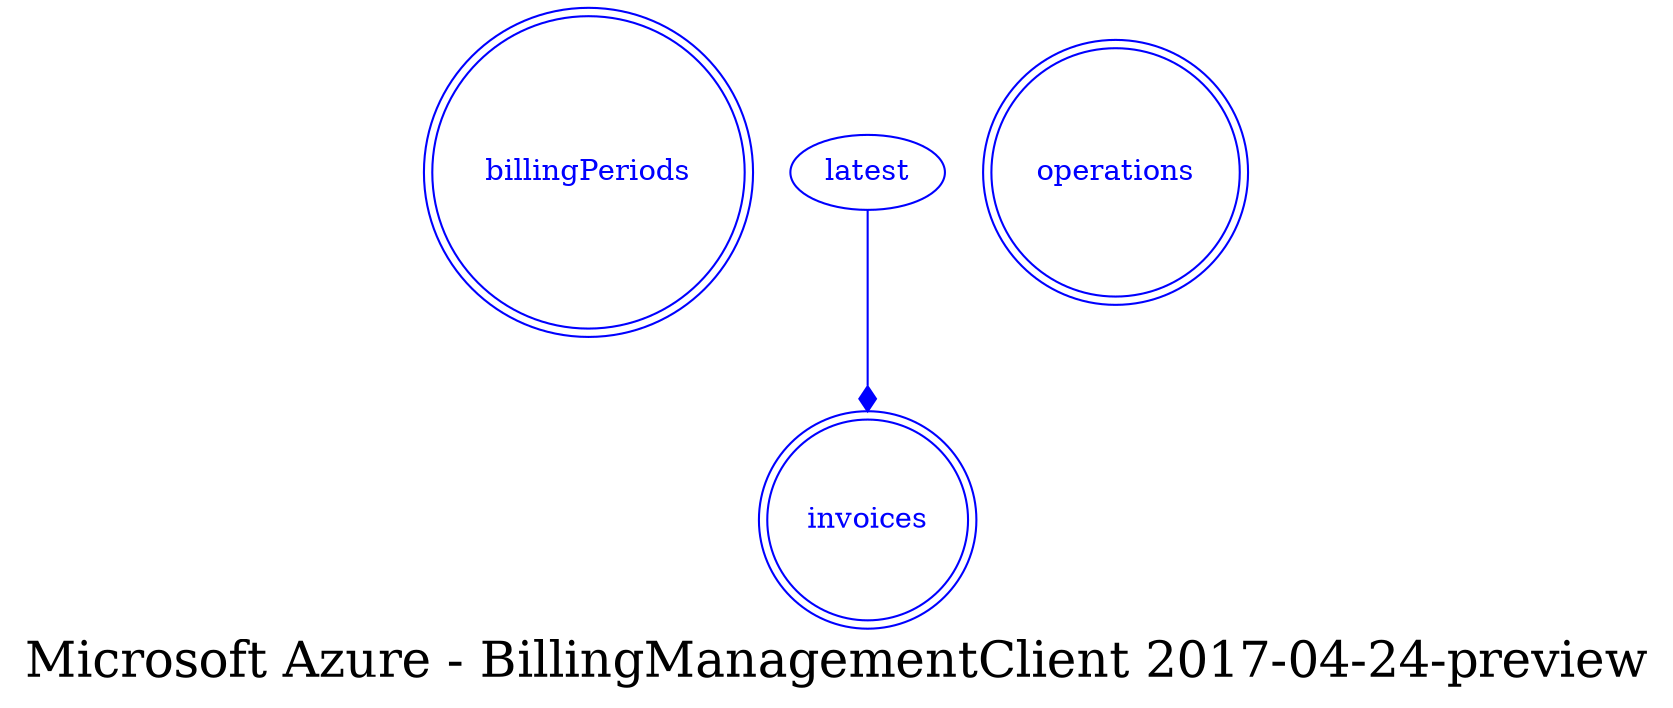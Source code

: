 digraph LexiconGraph {
graph[label="Microsoft Azure - BillingManagementClient 2017-04-24-preview", fontsize=24]
splines=true
"billingPeriods" [color=blue, fontcolor=blue, shape=doublecircle]
"invoices" [color=blue, fontcolor=blue, shape=doublecircle]
"operations" [color=blue, fontcolor=blue, shape=doublecircle]
"latest" -> "invoices" [color=blue, fontcolor=blue, arrowhead=diamond, arrowtail=none]
"latest" [color=blue, fontcolor=blue, shape=ellipse]
}
